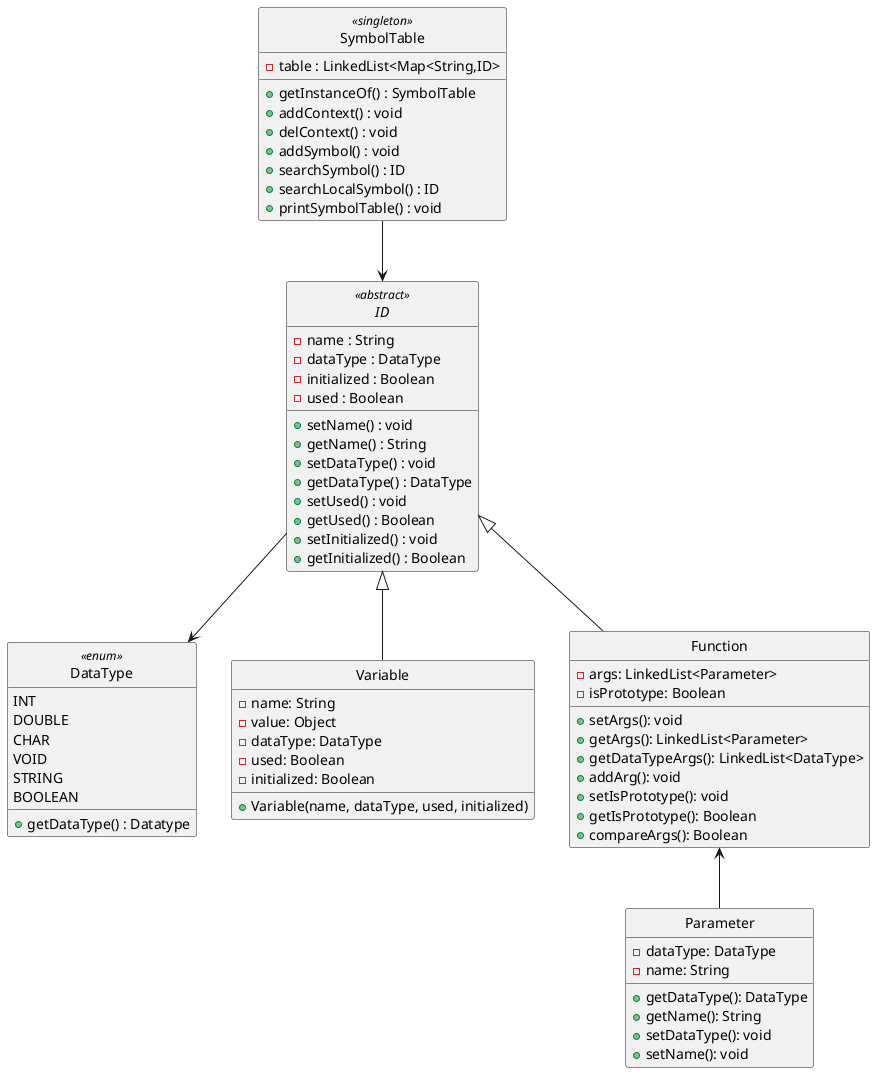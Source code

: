 @startuml SymbolTable

hide circle

class SymbolTable <<singleton>> {
    - table : LinkedList<Map<String,ID>  
    + getInstanceOf() : SymbolTable
    + addContext() : void
    + delContext() : void
    + addSymbol() : void
    + searchSymbol() : ID
    + searchLocalSymbol() : ID
    + printSymbolTable() : void
}

enum DataType <<enum>> {
    INT
    DOUBLE
    CHAR
    VOID 
    STRING
    BOOLEAN
    + getDataType() : Datatype
}

abstract class ID <<abstract>> {
    - name : String
    - dataType : DataType
    - initialized : Boolean
    - used : Boolean
    + setName() : void
    + getName() : String
    + setDataType() : void
    + getDataType() : DataType
    + setUsed() : void
    + getUsed() : Boolean
    + setInitialized() : void
    + getInitialized() : Boolean
}

class Variable {
    - name: String
    - value: Object
    - dataType: DataType
    - used: Boolean
    - initialized: Boolean

    + Variable(name, dataType, used, initialized)
}

class Function {
    - args: LinkedList<Parameter>
    - isPrototype: Boolean
    + setArgs(): void
    + getArgs(): LinkedList<Parameter>
    + getDataTypeArgs(): LinkedList<DataType>
    + addArg(): void
    + setIsPrototype(): void
    + getIsPrototype(): Boolean
    + compareArgs(): Boolean
}

class Parameter {
    - dataType: DataType
    - name: String
    + getDataType(): DataType
    + getName(): String
    + setDataType(): void
    + setName(): void
}

SymbolTable --> ID
ID <|-- Variable
ID <|-- Function
ID --> DataType
Function <-- Parameter

@enduml